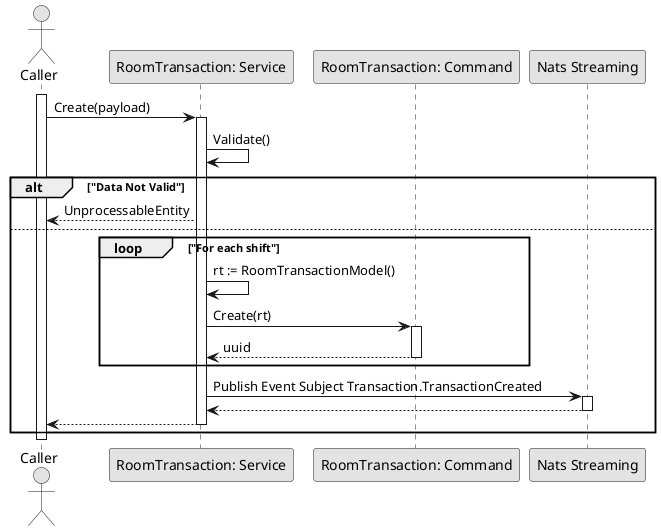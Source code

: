 @startuml CreateRoomTransaction

skinparam ConditionStyle hline
skinparam Monochrome true
skinparam Shadowing false

actor Caller
participant "RoomTransaction: Service" as RoomTransactionService
participant "RoomTransaction: Command" as RoomTransactionCommand
participant "Nats Streaming" as NatsStreaming

activate Caller

Caller->RoomTransactionService: Create(payload)
activate RoomTransactionService
RoomTransactionService->RoomTransactionService: Validate()
alt "Data Not Valid"
    RoomTransactionService-->Caller: UnprocessableEntity
else
    loop "For each shift"
        RoomTransactionService->RoomTransactionService: rt := RoomTransactionModel()
        RoomTransactionService->RoomTransactionCommand: Create(rt)
        activate RoomTransactionCommand
        RoomTransactionCommand-->RoomTransactionService: uuid
        deactivate RoomTransactionCommand
    end

    RoomTransactionService->NatsStreaming: Publish Event Subject Transaction.TransactionCreated
    activate NatsStreaming
    NatsStreaming-->RoomTransactionService
    deactivate NatsStreaming
    RoomTransactionService-->Caller
    deactivate RoomTransactionService
end

deactivate Caller

@enduml